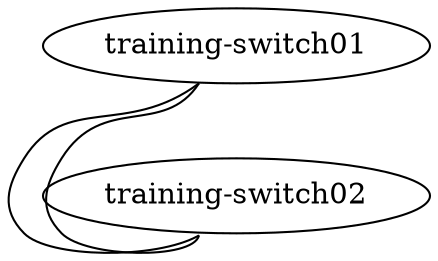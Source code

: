 graph training {
 "training-switch01" [function="leaf" os="CumulusCommunity/cumulus-vx" version="3.5.3" memory="768" config="./helper_scripts/extra_switch_config.sh" mgmt_ip="192.168.200.1"]
 "training-switch02" [function="leaf" os="CumulusCommunity/cumulus-vx" version="3.5.3" memory="768" config="./helper_scripts/extra_switch_config.sh" mgmt_ip="192.168.200.2"]

 "training-switch01":"swp1" -- "training-switch02":"swp1"
 "training-switch01":"swp2" -- "training-switch02":"swp2"

 }
